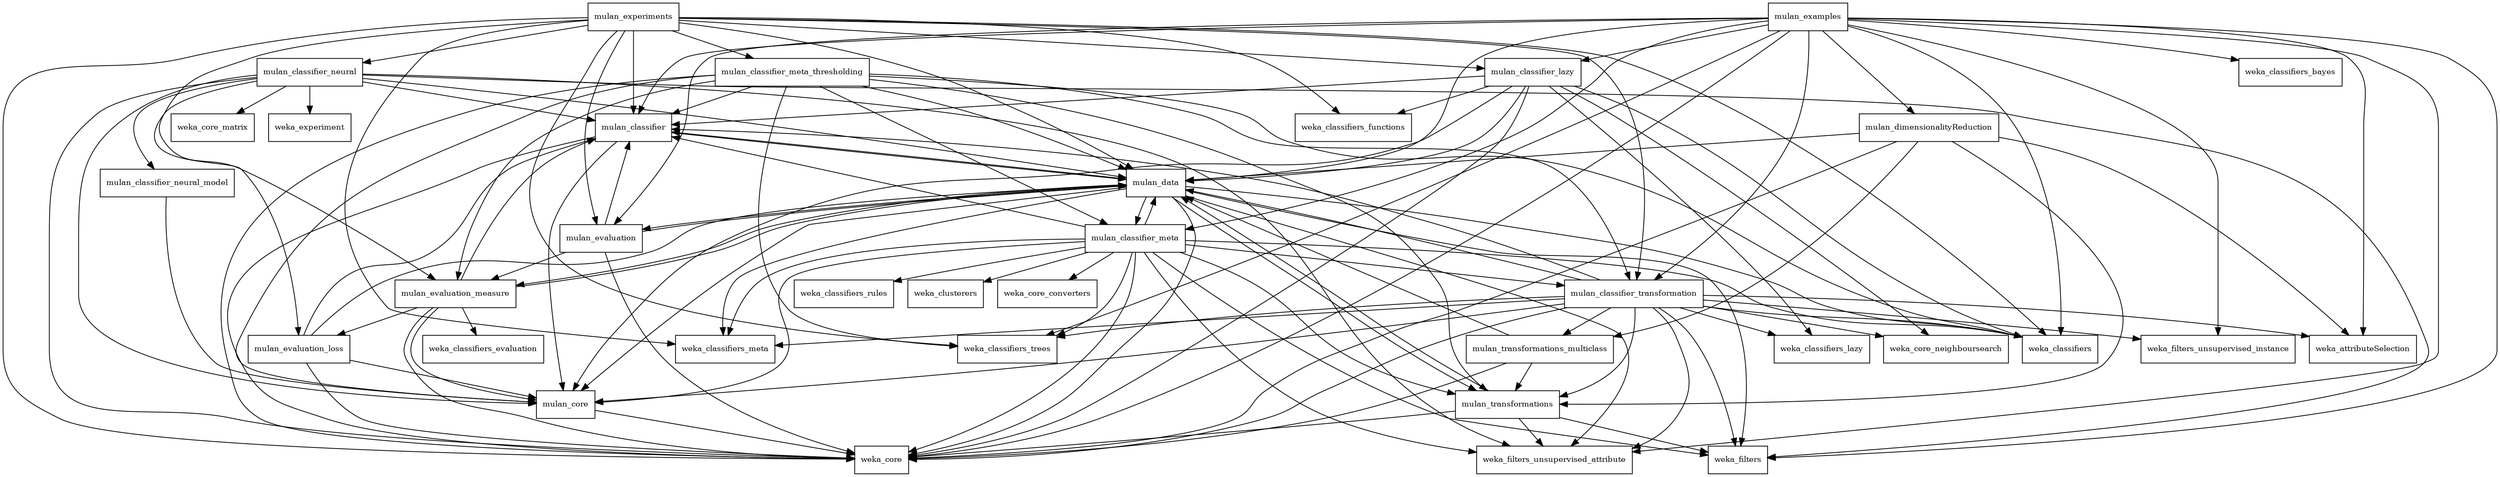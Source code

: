 digraph mulan_1_4_0_package_dependencies {
  node [shape = box, fontsize=10.0];
  mulan_classifier -> mulan_core;
  mulan_classifier -> mulan_data;
  mulan_classifier -> weka_core;
  mulan_classifier_lazy -> mulan_classifier;
  mulan_classifier_lazy -> mulan_core;
  mulan_classifier_lazy -> mulan_data;
  mulan_classifier_lazy -> weka_classifiers;
  mulan_classifier_lazy -> weka_classifiers_functions;
  mulan_classifier_lazy -> weka_classifiers_lazy;
  mulan_classifier_lazy -> weka_core;
  mulan_classifier_lazy -> weka_core_neighboursearch;
  mulan_classifier_meta -> mulan_classifier;
  mulan_classifier_meta -> mulan_classifier_transformation;
  mulan_classifier_meta -> mulan_core;
  mulan_classifier_meta -> mulan_data;
  mulan_classifier_meta -> mulan_transformations;
  mulan_classifier_meta -> weka_classifiers;
  mulan_classifier_meta -> weka_classifiers_meta;
  mulan_classifier_meta -> weka_classifiers_rules;
  mulan_classifier_meta -> weka_classifiers_trees;
  mulan_classifier_meta -> weka_clusterers;
  mulan_classifier_meta -> weka_core;
  mulan_classifier_meta -> weka_core_converters;
  mulan_classifier_meta -> weka_filters;
  mulan_classifier_meta -> weka_filters_unsupervised_attribute;
  mulan_classifier_meta_thresholding -> mulan_classifier;
  mulan_classifier_meta_thresholding -> mulan_classifier_meta;
  mulan_classifier_meta_thresholding -> mulan_classifier_transformation;
  mulan_classifier_meta_thresholding -> mulan_core;
  mulan_classifier_meta_thresholding -> mulan_data;
  mulan_classifier_meta_thresholding -> mulan_evaluation_measure;
  mulan_classifier_meta_thresholding -> mulan_transformations;
  mulan_classifier_meta_thresholding -> weka_classifiers;
  mulan_classifier_meta_thresholding -> weka_classifiers_trees;
  mulan_classifier_meta_thresholding -> weka_core;
  mulan_classifier_neural -> mulan_classifier;
  mulan_classifier_neural -> mulan_classifier_neural_model;
  mulan_classifier_neural -> mulan_core;
  mulan_classifier_neural -> mulan_data;
  mulan_classifier_neural -> mulan_evaluation_loss;
  mulan_classifier_neural -> weka_core;
  mulan_classifier_neural -> weka_core_matrix;
  mulan_classifier_neural -> weka_experiment;
  mulan_classifier_neural -> weka_filters;
  mulan_classifier_neural -> weka_filters_unsupervised_attribute;
  mulan_classifier_neural_model -> mulan_core;
  mulan_classifier_transformation -> mulan_classifier;
  mulan_classifier_transformation -> mulan_core;
  mulan_classifier_transformation -> mulan_data;
  mulan_classifier_transformation -> mulan_transformations;
  mulan_classifier_transformation -> mulan_transformations_multiclass;
  mulan_classifier_transformation -> weka_attributeSelection;
  mulan_classifier_transformation -> weka_classifiers;
  mulan_classifier_transformation -> weka_classifiers_lazy;
  mulan_classifier_transformation -> weka_classifiers_meta;
  mulan_classifier_transformation -> weka_classifiers_trees;
  mulan_classifier_transformation -> weka_core;
  mulan_classifier_transformation -> weka_core_neighboursearch;
  mulan_classifier_transformation -> weka_filters;
  mulan_classifier_transformation -> weka_filters_unsupervised_attribute;
  mulan_classifier_transformation -> weka_filters_unsupervised_instance;
  mulan_core -> weka_core;
  mulan_data -> mulan_classifier;
  mulan_data -> mulan_classifier_meta;
  mulan_data -> mulan_core;
  mulan_data -> mulan_evaluation;
  mulan_data -> mulan_evaluation_measure;
  mulan_data -> mulan_transformations;
  mulan_data -> weka_classifiers;
  mulan_data -> weka_classifiers_meta;
  mulan_data -> weka_core;
  mulan_data -> weka_filters;
  mulan_data -> weka_filters_unsupervised_attribute;
  mulan_dimensionalityReduction -> mulan_data;
  mulan_dimensionalityReduction -> mulan_transformations;
  mulan_dimensionalityReduction -> mulan_transformations_multiclass;
  mulan_dimensionalityReduction -> weka_attributeSelection;
  mulan_dimensionalityReduction -> weka_core;
  mulan_evaluation -> mulan_classifier;
  mulan_evaluation -> mulan_data;
  mulan_evaluation -> mulan_evaluation_measure;
  mulan_evaluation -> weka_core;
  mulan_evaluation_loss -> mulan_classifier;
  mulan_evaluation_loss -> mulan_core;
  mulan_evaluation_loss -> mulan_data;
  mulan_evaluation_loss -> weka_core;
  mulan_evaluation_measure -> mulan_classifier;
  mulan_evaluation_measure -> mulan_core;
  mulan_evaluation_measure -> mulan_data;
  mulan_evaluation_measure -> mulan_evaluation_loss;
  mulan_evaluation_measure -> weka_classifiers_evaluation;
  mulan_evaluation_measure -> weka_core;
  mulan_examples -> mulan_classifier;
  mulan_examples -> mulan_classifier_lazy;
  mulan_examples -> mulan_classifier_meta;
  mulan_examples -> mulan_classifier_transformation;
  mulan_examples -> mulan_data;
  mulan_examples -> mulan_dimensionalityReduction;
  mulan_examples -> mulan_evaluation;
  mulan_examples -> weka_attributeSelection;
  mulan_examples -> weka_classifiers;
  mulan_examples -> weka_classifiers_bayes;
  mulan_examples -> weka_classifiers_trees;
  mulan_examples -> weka_core;
  mulan_examples -> weka_filters;
  mulan_examples -> weka_filters_unsupervised_attribute;
  mulan_examples -> weka_filters_unsupervised_instance;
  mulan_experiments -> mulan_classifier;
  mulan_experiments -> mulan_classifier_lazy;
  mulan_experiments -> mulan_classifier_meta_thresholding;
  mulan_experiments -> mulan_classifier_neural;
  mulan_experiments -> mulan_classifier_transformation;
  mulan_experiments -> mulan_data;
  mulan_experiments -> mulan_evaluation;
  mulan_experiments -> mulan_evaluation_measure;
  mulan_experiments -> weka_classifiers;
  mulan_experiments -> weka_classifiers_functions;
  mulan_experiments -> weka_classifiers_meta;
  mulan_experiments -> weka_classifiers_trees;
  mulan_experiments -> weka_core;
  mulan_transformations -> mulan_data;
  mulan_transformations -> weka_core;
  mulan_transformations -> weka_filters;
  mulan_transformations -> weka_filters_unsupervised_attribute;
  mulan_transformations_multiclass -> mulan_data;
  mulan_transformations_multiclass -> mulan_transformations;
  mulan_transformations_multiclass -> weka_core;
}
